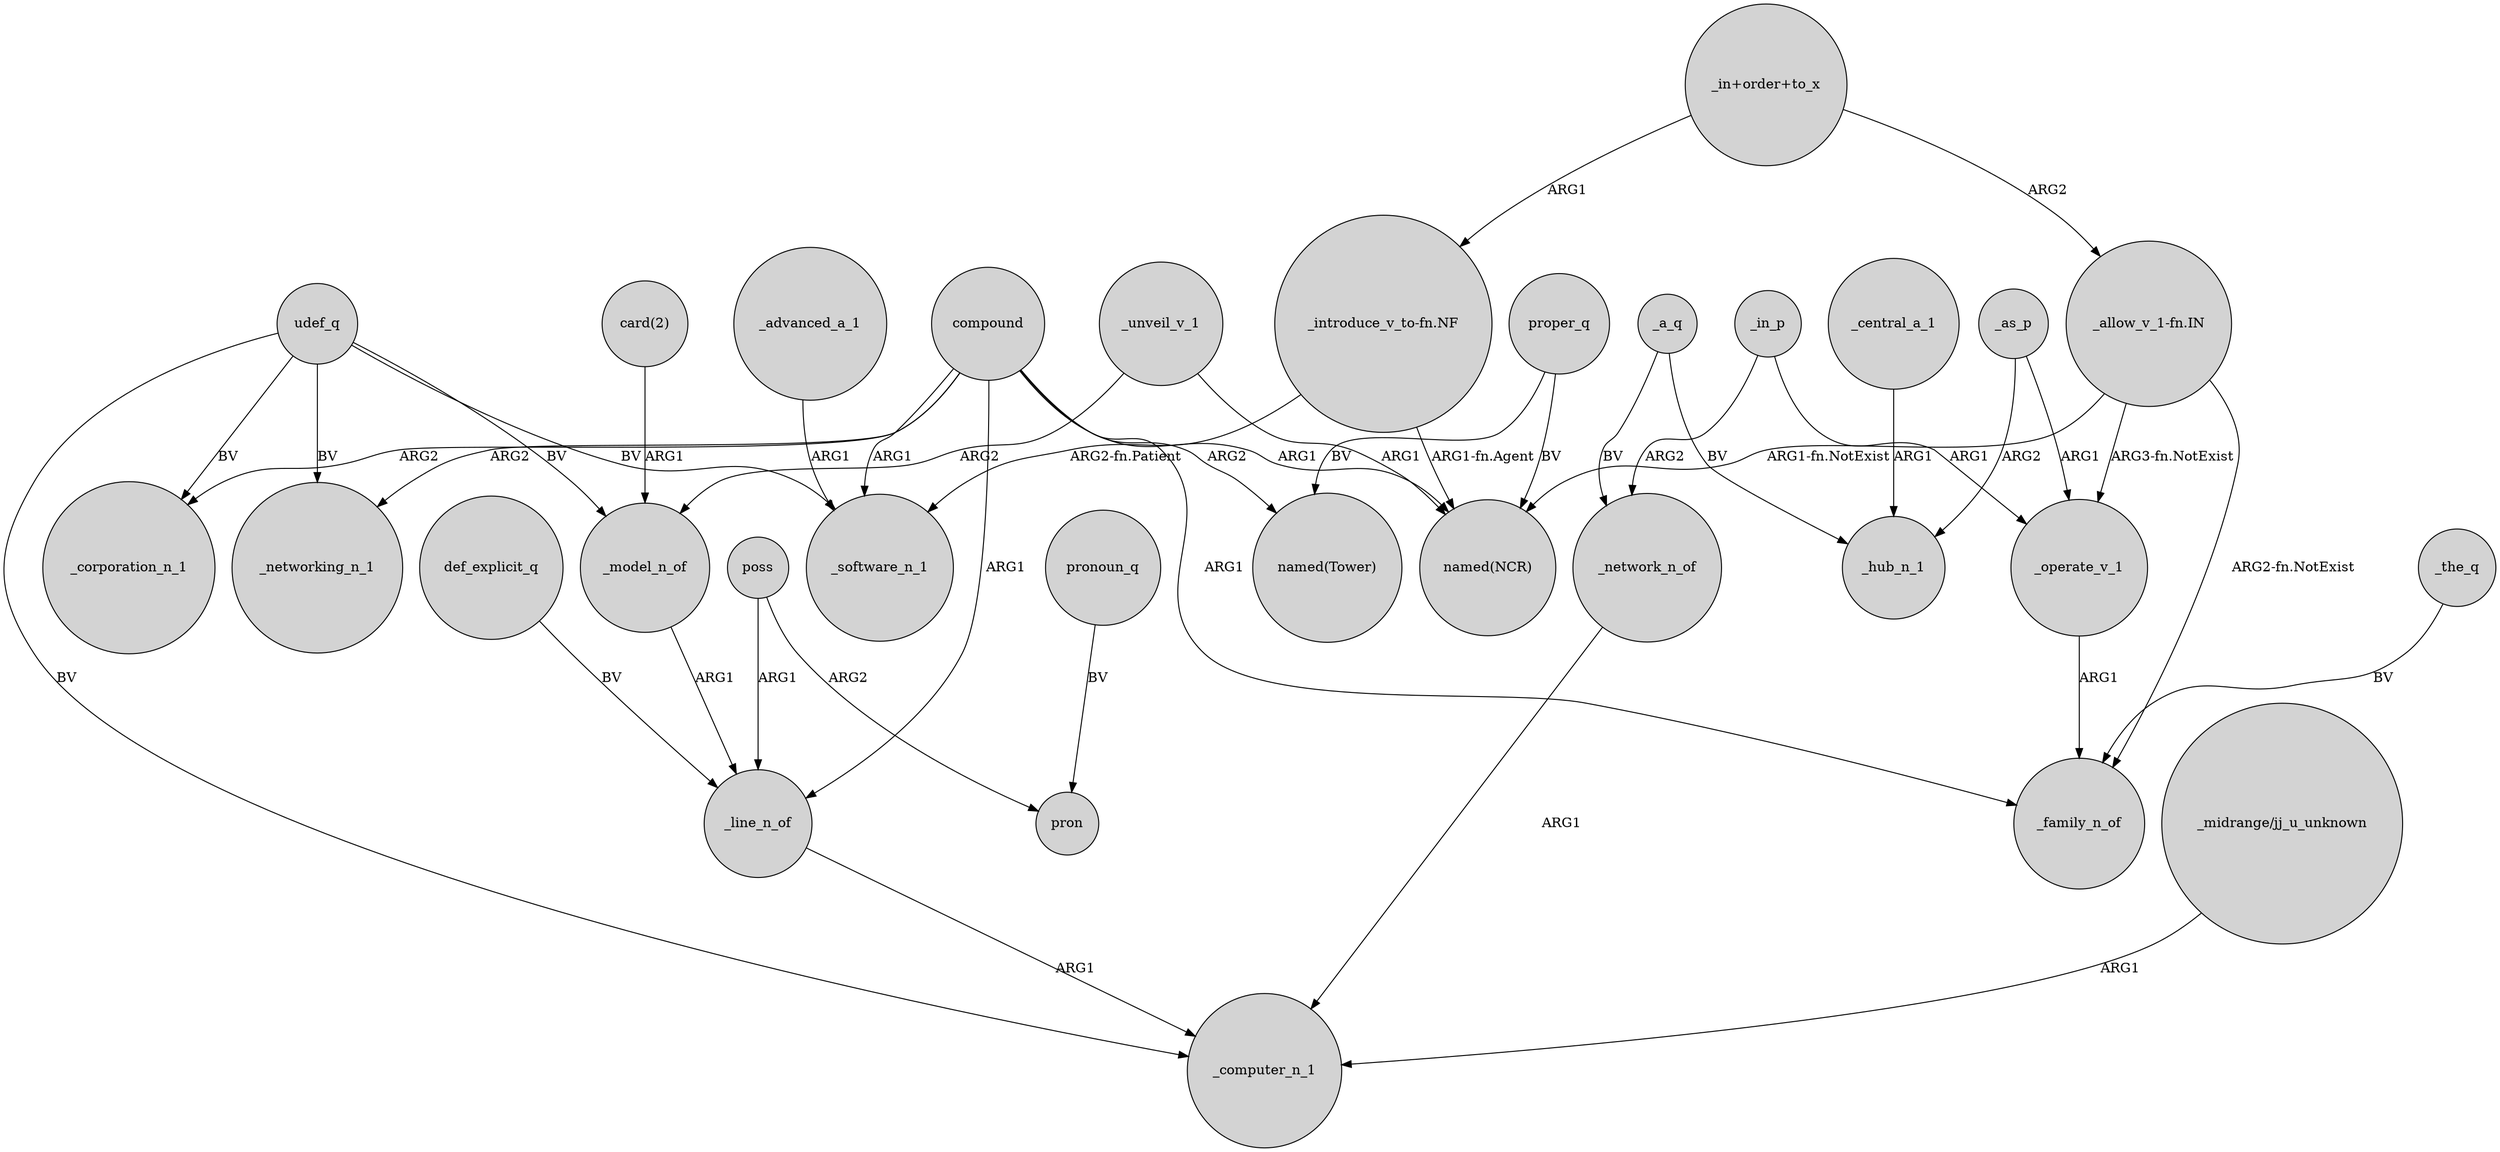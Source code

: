 digraph {
	node [shape=circle style=filled]
	udef_q -> _software_n_1 [label=BV]
	compound -> _family_n_of [label=ARG1]
	poss -> pron [label=ARG2]
	def_explicit_q -> _line_n_of [label=BV]
	_a_q -> _hub_n_1 [label=BV]
	compound -> "named(Tower)" [label=ARG2]
	_as_p -> _hub_n_1 [label=ARG2]
	"_introduce_v_to-fn.NF" -> "named(NCR)" [label="ARG1-fn.Agent"]
	_operate_v_1 -> _family_n_of [label=ARG1]
	_unveil_v_1 -> _model_n_of [label=ARG2]
	compound -> _corporation_n_1 [label=ARG2]
	"_in+order+to_x" -> "_allow_v_1-fn.IN" [label=ARG2]
	_the_q -> _family_n_of [label=BV]
	_in_p -> _network_n_of [label=ARG2]
	"_midrange/jj_u_unknown" -> _computer_n_1 [label=ARG1]
	_unveil_v_1 -> "named(NCR)" [label=ARG1]
	_line_n_of -> _computer_n_1 [label=ARG1]
	udef_q -> _computer_n_1 [label=BV]
	proper_q -> "named(Tower)" [label=BV]
	"_allow_v_1-fn.IN" -> "named(NCR)" [label="ARG1-fn.NotExist"]
	_a_q -> _network_n_of [label=BV]
	"_allow_v_1-fn.IN" -> _operate_v_1 [label="ARG3-fn.NotExist"]
	pronoun_q -> pron [label=BV]
	udef_q -> _corporation_n_1 [label=BV]
	compound -> "named(NCR)" [label=ARG1]
	compound -> _line_n_of [label=ARG1]
	poss -> _line_n_of [label=ARG1]
	"_introduce_v_to-fn.NF" -> _software_n_1 [label="ARG2-fn.Patient"]
	_advanced_a_1 -> _software_n_1 [label=ARG1]
	_network_n_of -> _computer_n_1 [label=ARG1]
	"_allow_v_1-fn.IN" -> _family_n_of [label="ARG2-fn.NotExist"]
	udef_q -> _networking_n_1 [label=BV]
	_in_p -> _operate_v_1 [label=ARG1]
	udef_q -> _model_n_of [label=BV]
	proper_q -> "named(NCR)" [label=BV]
	"card(2)" -> _model_n_of [label=ARG1]
	"_in+order+to_x" -> "_introduce_v_to-fn.NF" [label=ARG1]
	_model_n_of -> _line_n_of [label=ARG1]
	compound -> _software_n_1 [label=ARG1]
	_as_p -> _operate_v_1 [label=ARG1]
	compound -> _networking_n_1 [label=ARG2]
	_central_a_1 -> _hub_n_1 [label=ARG1]
}
